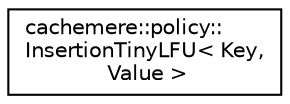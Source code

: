 digraph "Graphical Class Hierarchy"
{
 // LATEX_PDF_SIZE
  edge [fontname="Helvetica",fontsize="10",labelfontname="Helvetica",labelfontsize="10"];
  node [fontname="Helvetica",fontsize="10",shape=record];
  rankdir="LR";
  Node0 [label="cachemere::policy::\lInsertionTinyLFU\< Key,\l Value \>",height=0.2,width=0.4,color="black", fillcolor="white", style="filled",URL="$classcachemere_1_1policy_1_1InsertionTinyLFU.html",tooltip="Tiny Least Frequently Used (TinyLFU) insertion policy."];
}
